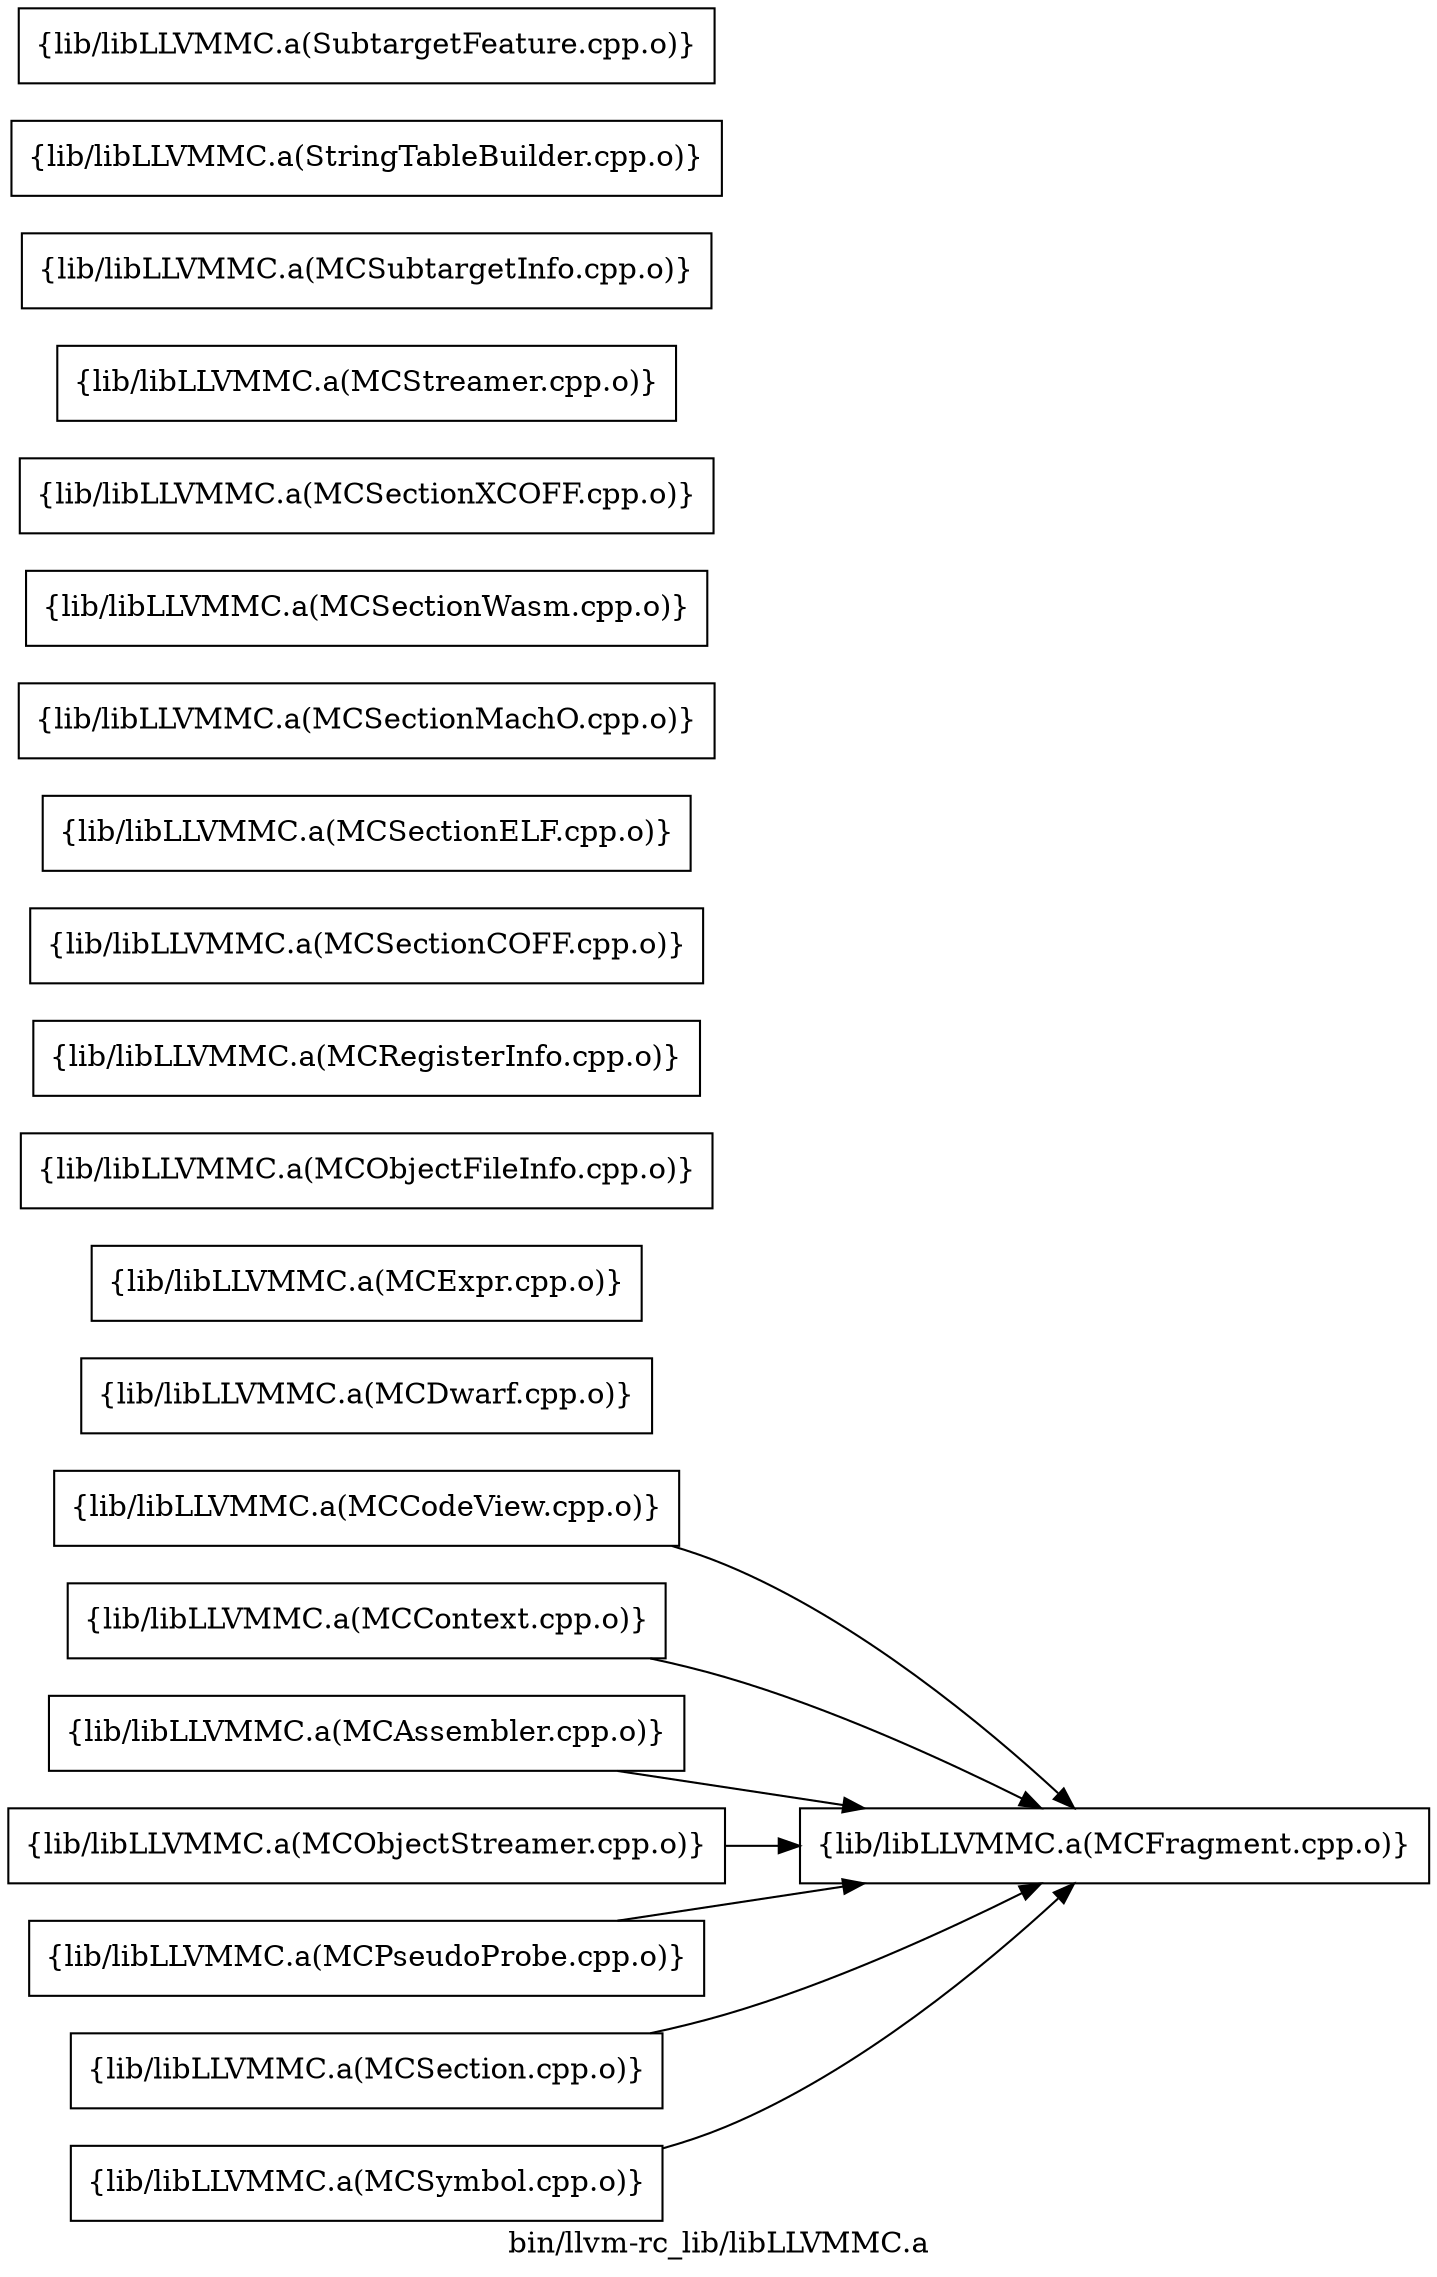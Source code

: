 digraph "bin/llvm-rc_lib/libLLVMMC.a" {
	label="bin/llvm-rc_lib/libLLVMMC.a";
	rankdir=LR;
	{ rank=same; Node0x560025522b88;  }

	Node0x560025522b88 [shape=record,shape=box,group=0,label="{lib/libLLVMMC.a(MCCodeView.cpp.o)}"];
	Node0x560025522b88 -> Node0x5600255275e8;
	Node0x5600255275e8 [shape=record,shape=box,group=0,label="{lib/libLLVMMC.a(MCFragment.cpp.o)}"];
	Node0x560025524b68 [shape=record,shape=box,group=0,label="{lib/libLLVMMC.a(MCContext.cpp.o)}"];
	Node0x560025524b68 -> Node0x5600255275e8;
	Node0x5600255244d8 [shape=record,shape=box,group=0,label="{lib/libLLVMMC.a(MCDwarf.cpp.o)}"];
	Node0x5600255268c8 [shape=record,shape=box,group=0,label="{lib/libLLVMMC.a(MCExpr.cpp.o)}"];
	Node0x560025526fa8 [shape=record,shape=box,group=0,label="{lib/libLLVMMC.a(MCAssembler.cpp.o)}"];
	Node0x560025526fa8 -> Node0x5600255275e8;
	Node0x560025524758 [shape=record,shape=box,group=0,label="{lib/libLLVMMC.a(MCObjectFileInfo.cpp.o)}"];
	Node0x560025524168 [shape=record,shape=box,group=0,label="{lib/libLLVMMC.a(MCObjectStreamer.cpp.o)}"];
	Node0x560025524168 -> Node0x5600255275e8;
	Node0x5600255262d8 [shape=record,shape=box,group=0,label="{lib/libLLVMMC.a(MCPseudoProbe.cpp.o)}"];
	Node0x5600255262d8 -> Node0x5600255275e8;
	Node0x560025525658 [shape=record,shape=box,group=0,label="{lib/libLLVMMC.a(MCRegisterInfo.cpp.o)}"];
	Node0x560025525338 [shape=record,shape=box,group=0,label="{lib/libLLVMMC.a(MCSection.cpp.o)}"];
	Node0x560025525338 -> Node0x5600255275e8;
	Node0x560025526f08 [shape=record,shape=box,group=0,label="{lib/libLLVMMC.a(MCSectionCOFF.cpp.o)}"];
	Node0x560025526af8 [shape=record,shape=box,group=0,label="{lib/libLLVMMC.a(MCSectionELF.cpp.o)}"];
	Node0x560025528808 [shape=record,shape=box,group=0,label="{lib/libLLVMMC.a(MCSectionMachO.cpp.o)}"];
	Node0x560025528538 [shape=record,shape=box,group=0,label="{lib/libLLVMMC.a(MCSectionWasm.cpp.o)}"];
	Node0x560025527908 [shape=record,shape=box,group=0,label="{lib/libLLVMMC.a(MCSectionXCOFF.cpp.o)}"];
	Node0x5600255274a8 [shape=record,shape=box,group=0,label="{lib/libLLVMMC.a(MCStreamer.cpp.o)}"];
	Node0x560025526d78 [shape=record,shape=box,group=0,label="{lib/libLLVMMC.a(MCSubtargetInfo.cpp.o)}"];
	Node0x560025526288 [shape=record,shape=box,group=0,label="{lib/libLLVMMC.a(MCSymbol.cpp.o)}"];
	Node0x560025526288 -> Node0x5600255275e8;
	Node0x560025527fe8 [shape=record,shape=box,group=0,label="{lib/libLLVMMC.a(StringTableBuilder.cpp.o)}"];
	Node0x5600255279a8 [shape=record,shape=box,group=0,label="{lib/libLLVMMC.a(SubtargetFeature.cpp.o)}"];
}
